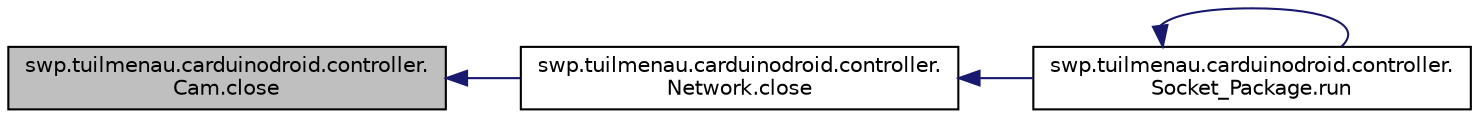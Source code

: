 digraph "swp.tuilmenau.carduinodroid.controller.Cam.close"
{
  edge [fontname="Helvetica",fontsize="10",labelfontname="Helvetica",labelfontsize="10"];
  node [fontname="Helvetica",fontsize="10",shape=record];
  rankdir="LR";
  Node1 [label="swp.tuilmenau.carduinodroid.controller.\lCam.close",height=0.2,width=0.4,color="black", fillcolor="grey75", style="filled", fontcolor="black"];
  Node1 -> Node2 [dir="back",color="midnightblue",fontsize="10",style="solid"];
  Node2 [label="swp.tuilmenau.carduinodroid.controller.\lNetwork.close",height=0.2,width=0.4,color="black", fillcolor="white", style="filled",URL="$classswp_1_1tuilmenau_1_1carduinodroid_1_1controller_1_1_network.html#a310032de4956f12176e2ab75d9d34851"];
  Node2 -> Node3 [dir="back",color="midnightblue",fontsize="10",style="solid"];
  Node3 [label="swp.tuilmenau.carduinodroid.controller.\lSocket_Package.run",height=0.2,width=0.4,color="black", fillcolor="white", style="filled",URL="$classswp_1_1tuilmenau_1_1carduinodroid_1_1controller_1_1_socket___package.html#a5ac59e8b14090f0669452997e1d55a09"];
  Node3 -> Node3 [dir="back",color="midnightblue",fontsize="10",style="solid"];
}
